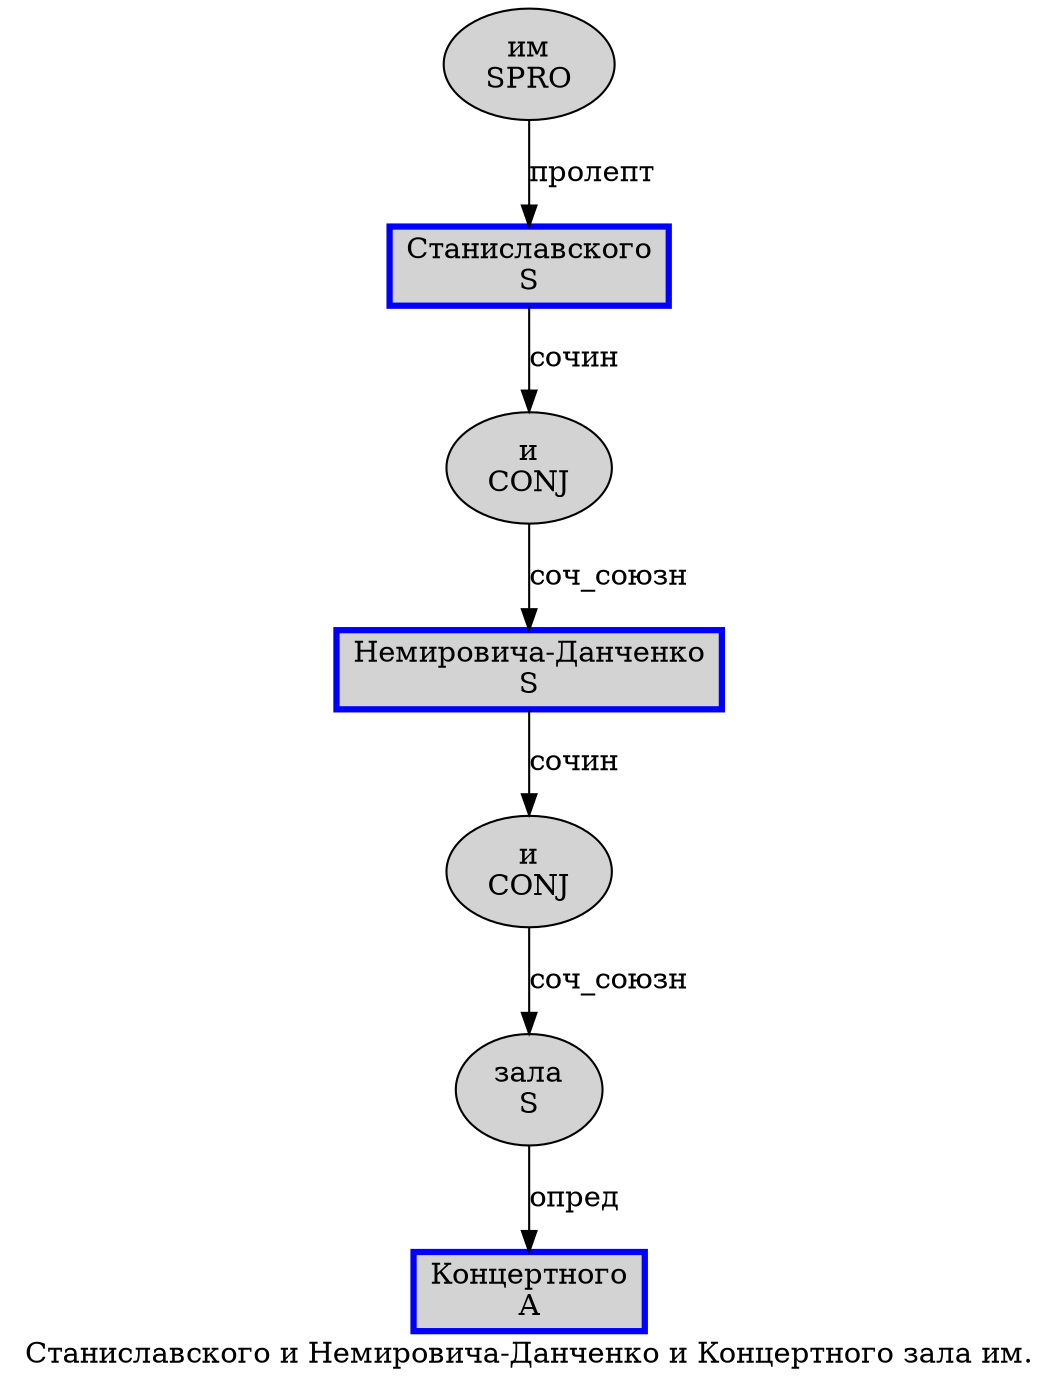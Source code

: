 digraph SENTENCE_1283 {
	graph [label="Станиславского и Немировича-Данченко и Концертного зала им."]
	node [style=filled]
		0 [label="Станиславского
S" color=blue fillcolor=lightgray penwidth=3 shape=box]
		1 [label="и
CONJ" color="" fillcolor=lightgray penwidth=1 shape=ellipse]
		2 [label="Немировича-Данченко
S" color=blue fillcolor=lightgray penwidth=3 shape=box]
		3 [label="и
CONJ" color="" fillcolor=lightgray penwidth=1 shape=ellipse]
		4 [label="Концертного
A" color=blue fillcolor=lightgray penwidth=3 shape=box]
		5 [label="зала
S" color="" fillcolor=lightgray penwidth=1 shape=ellipse]
		6 [label="им
SPRO" color="" fillcolor=lightgray penwidth=1 shape=ellipse]
			6 -> 0 [label="пролепт"]
			0 -> 1 [label="сочин"]
			5 -> 4 [label="опред"]
			1 -> 2 [label="соч_союзн"]
			2 -> 3 [label="сочин"]
			3 -> 5 [label="соч_союзн"]
}